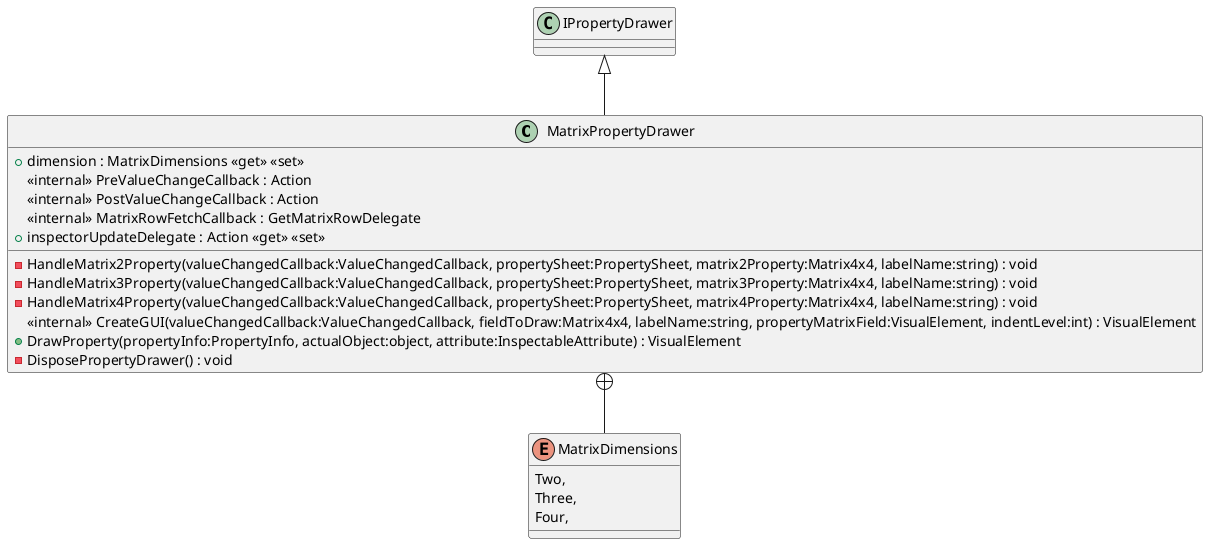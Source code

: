 @startuml
class MatrixPropertyDrawer {
    + dimension : MatrixDimensions <<get>> <<set>>
    <<internal>> PreValueChangeCallback : Action
    <<internal>> PostValueChangeCallback : Action
    <<internal>> MatrixRowFetchCallback : GetMatrixRowDelegate
    - HandleMatrix2Property(valueChangedCallback:ValueChangedCallback, propertySheet:PropertySheet, matrix2Property:Matrix4x4, labelName:string) : void
    - HandleMatrix3Property(valueChangedCallback:ValueChangedCallback, propertySheet:PropertySheet, matrix3Property:Matrix4x4, labelName:string) : void
    - HandleMatrix4Property(valueChangedCallback:ValueChangedCallback, propertySheet:PropertySheet, matrix4Property:Matrix4x4, labelName:string) : void
    <<internal>> CreateGUI(valueChangedCallback:ValueChangedCallback, fieldToDraw:Matrix4x4, labelName:string, propertyMatrixField:VisualElement, indentLevel:int) : VisualElement
    + inspectorUpdateDelegate : Action <<get>> <<set>>
    + DrawProperty(propertyInfo:PropertyInfo, actualObject:object, attribute:InspectableAttribute) : VisualElement
    - DisposePropertyDrawer() : void
}
enum MatrixDimensions {
    Two,
    Three,
    Four,
}
IPropertyDrawer <|-- MatrixPropertyDrawer
MatrixPropertyDrawer +-- MatrixDimensions
@enduml
